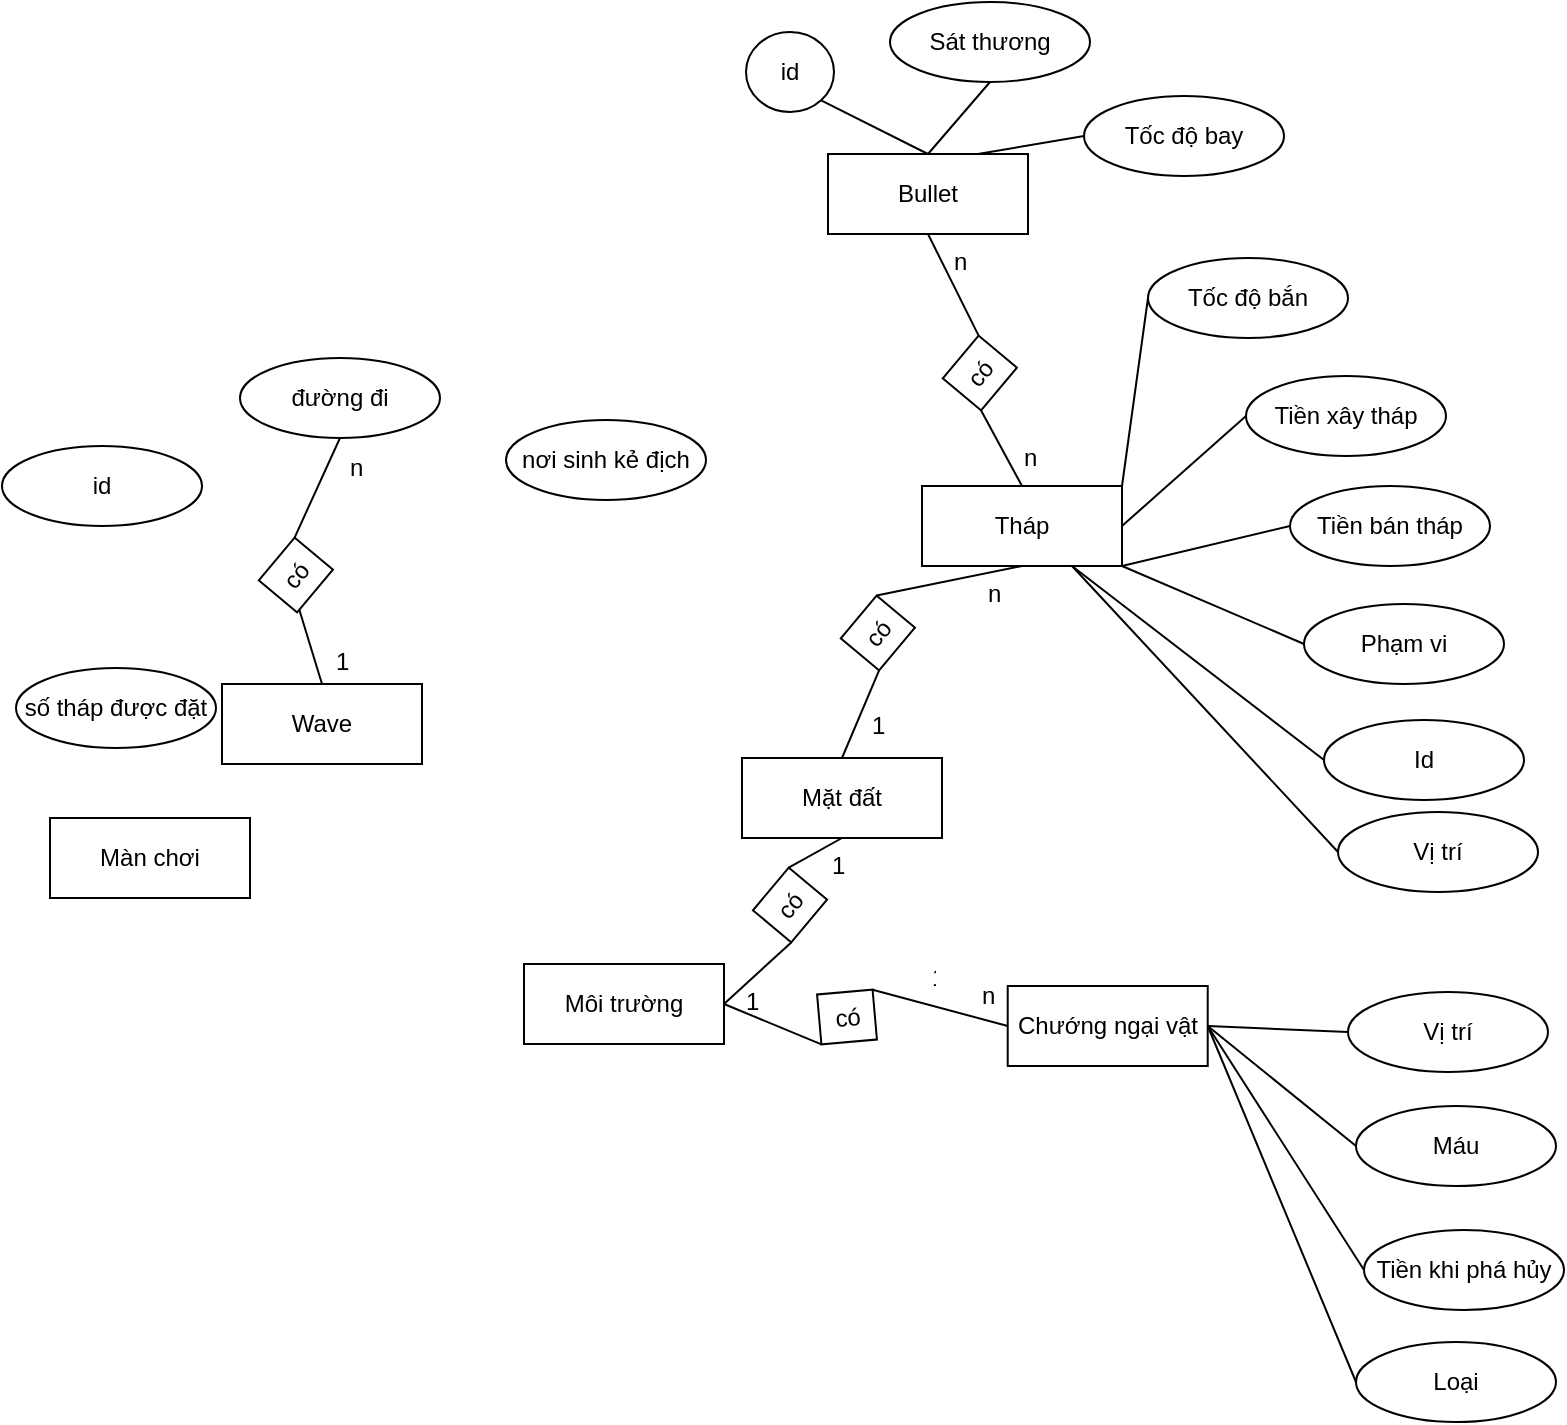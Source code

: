<mxfile version="24.4.0" type="device">
  <diagram id="R2lEEEUBdFMjLlhIrx00" name="Page-1">
    <mxGraphModel dx="1290" dy="1029" grid="0" gridSize="10" guides="1" tooltips="1" connect="1" arrows="1" fold="1" page="0" pageScale="1" pageWidth="850" pageHeight="1100" math="0" shadow="0" extFonts="Permanent Marker^https://fonts.googleapis.com/css?family=Permanent+Marker">
      <root>
        <mxCell id="0" />
        <mxCell id="1" parent="0" />
        <mxCell id="OzAEV5kZ8nAvcn2vmvIn-3" value="Màn chơi" style="whiteSpace=wrap;html=1;align=center;" vertex="1" parent="1">
          <mxGeometry x="237" y="309" width="100" height="40" as="geometry" />
        </mxCell>
        <mxCell id="OzAEV5kZ8nAvcn2vmvIn-5" value="id" style="ellipse;whiteSpace=wrap;html=1;align=center;" vertex="1" parent="1">
          <mxGeometry x="213" y="123" width="100" height="40" as="geometry" />
        </mxCell>
        <mxCell id="OzAEV5kZ8nAvcn2vmvIn-6" value="số tháp được đặt" style="ellipse;whiteSpace=wrap;html=1;align=center;" vertex="1" parent="1">
          <mxGeometry x="220" y="234" width="100" height="40" as="geometry" />
        </mxCell>
        <mxCell id="OzAEV5kZ8nAvcn2vmvIn-7" value="Wave" style="whiteSpace=wrap;html=1;align=center;" vertex="1" parent="1">
          <mxGeometry x="323" y="242" width="100" height="40" as="geometry" />
        </mxCell>
        <mxCell id="OzAEV5kZ8nAvcn2vmvIn-8" value="đường đi" style="ellipse;whiteSpace=wrap;html=1;align=center;" vertex="1" parent="1">
          <mxGeometry x="332" y="79" width="100" height="40" as="geometry" />
        </mxCell>
        <mxCell id="OzAEV5kZ8nAvcn2vmvIn-9" value="nơi sinh kẻ địch" style="ellipse;whiteSpace=wrap;html=1;align=center;" vertex="1" parent="1">
          <mxGeometry x="465" y="110" width="100" height="40" as="geometry" />
        </mxCell>
        <mxCell id="OzAEV5kZ8nAvcn2vmvIn-12" value="" style="endArrow=none;html=1;rounded=0;exitX=0.5;exitY=0;exitDx=0;exitDy=0;entryX=0;entryY=0.5;entryDx=0;entryDy=0;" edge="1" parent="1" source="OzAEV5kZ8nAvcn2vmvIn-7">
          <mxGeometry relative="1" as="geometry">
            <mxPoint x="464" y="326" as="sourcePoint" />
            <mxPoint x="360.247" y="200.253" as="targetPoint" />
          </mxGeometry>
        </mxCell>
        <mxCell id="OzAEV5kZ8nAvcn2vmvIn-19" value="có" style="whiteSpace=wrap;html=1;align=center;rotation=-50;" vertex="1" parent="1">
          <mxGeometry x="346" y="175" width="27.86" height="25" as="geometry" />
        </mxCell>
        <mxCell id="OzAEV5kZ8nAvcn2vmvIn-21" value="" style="endArrow=none;html=1;rounded=0;exitX=1;exitY=0;exitDx=0;exitDy=0;entryX=0.5;entryY=1;entryDx=0;entryDy=0;" edge="1" parent="1" source="OzAEV5kZ8nAvcn2vmvIn-19" target="OzAEV5kZ8nAvcn2vmvIn-8">
          <mxGeometry relative="1" as="geometry">
            <mxPoint x="485" y="215" as="sourcePoint" />
            <mxPoint x="645" y="215" as="targetPoint" />
          </mxGeometry>
        </mxCell>
        <mxCell id="OzAEV5kZ8nAvcn2vmvIn-22" value="1" style="text;strokeColor=none;fillColor=none;spacingLeft=4;spacingRight=4;overflow=hidden;rotatable=0;points=[[0,0.5],[1,0.5]];portConstraint=eastwest;fontSize=12;whiteSpace=wrap;html=1;" vertex="1" parent="1">
          <mxGeometry x="373.86" y="217" width="23" height="30" as="geometry" />
        </mxCell>
        <mxCell id="OzAEV5kZ8nAvcn2vmvIn-23" value="n" style="text;strokeColor=none;fillColor=none;spacingLeft=4;spacingRight=4;overflow=hidden;rotatable=0;points=[[0,0.5],[1,0.5]];portConstraint=eastwest;fontSize=12;whiteSpace=wrap;html=1;" vertex="1" parent="1">
          <mxGeometry x="381" y="120" width="23" height="30" as="geometry" />
        </mxCell>
        <mxCell id="OzAEV5kZ8nAvcn2vmvIn-24" value="Tháp" style="whiteSpace=wrap;html=1;align=center;" vertex="1" parent="1">
          <mxGeometry x="673" y="143" width="100" height="40" as="geometry" />
        </mxCell>
        <mxCell id="OzAEV5kZ8nAvcn2vmvIn-25" value="Tốc độ bắn" style="ellipse;whiteSpace=wrap;html=1;align=center;" vertex="1" parent="1">
          <mxGeometry x="786" y="29" width="100" height="40" as="geometry" />
        </mxCell>
        <mxCell id="OzAEV5kZ8nAvcn2vmvIn-26" value="Tiền xây tháp" style="ellipse;whiteSpace=wrap;html=1;align=center;" vertex="1" parent="1">
          <mxGeometry x="835" y="88" width="100" height="40" as="geometry" />
        </mxCell>
        <mxCell id="OzAEV5kZ8nAvcn2vmvIn-27" value="Tiền bán tháp" style="ellipse;whiteSpace=wrap;html=1;align=center;" vertex="1" parent="1">
          <mxGeometry x="857" y="143" width="100" height="40" as="geometry" />
        </mxCell>
        <mxCell id="OzAEV5kZ8nAvcn2vmvIn-28" value="Phạm vi" style="ellipse;whiteSpace=wrap;html=1;align=center;" vertex="1" parent="1">
          <mxGeometry x="864" y="202" width="100" height="40" as="geometry" />
        </mxCell>
        <mxCell id="OzAEV5kZ8nAvcn2vmvIn-30" value="Id" style="ellipse;whiteSpace=wrap;html=1;align=center;" vertex="1" parent="1">
          <mxGeometry x="874" y="260" width="100" height="40" as="geometry" />
        </mxCell>
        <mxCell id="OzAEV5kZ8nAvcn2vmvIn-31" value="" style="endArrow=none;html=1;rounded=0;entryX=0;entryY=0.5;entryDx=0;entryDy=0;exitX=1;exitY=0;exitDx=0;exitDy=0;" edge="1" parent="1" source="OzAEV5kZ8nAvcn2vmvIn-24" target="OzAEV5kZ8nAvcn2vmvIn-25">
          <mxGeometry relative="1" as="geometry">
            <mxPoint x="570" y="209" as="sourcePoint" />
            <mxPoint x="730" y="209" as="targetPoint" />
          </mxGeometry>
        </mxCell>
        <mxCell id="OzAEV5kZ8nAvcn2vmvIn-32" value="" style="endArrow=none;html=1;rounded=0;entryX=0;entryY=0.5;entryDx=0;entryDy=0;exitX=1;exitY=0.5;exitDx=0;exitDy=0;" edge="1" parent="1" source="OzAEV5kZ8nAvcn2vmvIn-24" target="OzAEV5kZ8nAvcn2vmvIn-26">
          <mxGeometry relative="1" as="geometry">
            <mxPoint x="804" y="145" as="sourcePoint" />
            <mxPoint x="854" y="100" as="targetPoint" />
          </mxGeometry>
        </mxCell>
        <mxCell id="OzAEV5kZ8nAvcn2vmvIn-33" value="" style="endArrow=none;html=1;rounded=0;entryX=0;entryY=0.5;entryDx=0;entryDy=0;exitX=1;exitY=1;exitDx=0;exitDy=0;" edge="1" parent="1" source="OzAEV5kZ8nAvcn2vmvIn-24" target="OzAEV5kZ8nAvcn2vmvIn-27">
          <mxGeometry relative="1" as="geometry">
            <mxPoint x="804" y="165" as="sourcePoint" />
            <mxPoint x="862" y="169" as="targetPoint" />
          </mxGeometry>
        </mxCell>
        <mxCell id="OzAEV5kZ8nAvcn2vmvIn-34" value="" style="endArrow=none;html=1;rounded=0;entryX=0;entryY=0.5;entryDx=0;entryDy=0;exitX=1;exitY=1;exitDx=0;exitDy=0;" edge="1" parent="1" source="OzAEV5kZ8nAvcn2vmvIn-24" target="OzAEV5kZ8nAvcn2vmvIn-28">
          <mxGeometry relative="1" as="geometry">
            <mxPoint x="804" y="185" as="sourcePoint" />
            <mxPoint x="867" y="232" as="targetPoint" />
          </mxGeometry>
        </mxCell>
        <mxCell id="OzAEV5kZ8nAvcn2vmvIn-36" value="" style="endArrow=none;html=1;rounded=0;exitX=0.75;exitY=1;exitDx=0;exitDy=0;entryX=0;entryY=0.5;entryDx=0;entryDy=0;" edge="1" parent="1" source="OzAEV5kZ8nAvcn2vmvIn-24" target="OzAEV5kZ8nAvcn2vmvIn-30">
          <mxGeometry relative="1" as="geometry">
            <mxPoint x="779" y="185" as="sourcePoint" />
            <mxPoint x="883" y="341" as="targetPoint" />
          </mxGeometry>
        </mxCell>
        <mxCell id="OzAEV5kZ8nAvcn2vmvIn-37" value="Bullet" style="whiteSpace=wrap;html=1;align=center;" vertex="1" parent="1">
          <mxGeometry x="626" y="-23" width="100" height="40" as="geometry" />
        </mxCell>
        <mxCell id="OzAEV5kZ8nAvcn2vmvIn-38" value="Tốc độ bay" style="ellipse;whiteSpace=wrap;html=1;align=center;" vertex="1" parent="1">
          <mxGeometry x="754" y="-52" width="100" height="40" as="geometry" />
        </mxCell>
        <mxCell id="OzAEV5kZ8nAvcn2vmvIn-39" value="Sát thương" style="ellipse;whiteSpace=wrap;html=1;align=center;" vertex="1" parent="1">
          <mxGeometry x="657" y="-99" width="100" height="40" as="geometry" />
        </mxCell>
        <mxCell id="OzAEV5kZ8nAvcn2vmvIn-40" value="id" style="ellipse;whiteSpace=wrap;html=1;align=center;" vertex="1" parent="1">
          <mxGeometry x="585" y="-84" width="44" height="40" as="geometry" />
        </mxCell>
        <mxCell id="OzAEV5kZ8nAvcn2vmvIn-41" value="" style="endArrow=none;html=1;rounded=0;entryX=0.5;entryY=1;entryDx=0;entryDy=0;exitX=0.5;exitY=0;exitDx=0;exitDy=0;" edge="1" parent="1" source="OzAEV5kZ8nAvcn2vmvIn-37" target="OzAEV5kZ8nAvcn2vmvIn-39">
          <mxGeometry relative="1" as="geometry">
            <mxPoint x="675" y="49" as="sourcePoint" />
            <mxPoint x="667" y="-37" as="targetPoint" />
          </mxGeometry>
        </mxCell>
        <mxCell id="OzAEV5kZ8nAvcn2vmvIn-42" value="" style="endArrow=none;html=1;rounded=0;entryX=1;entryY=1;entryDx=0;entryDy=0;exitX=0.5;exitY=0;exitDx=0;exitDy=0;" edge="1" parent="1" source="OzAEV5kZ8nAvcn2vmvIn-37" target="OzAEV5kZ8nAvcn2vmvIn-40">
          <mxGeometry relative="1" as="geometry">
            <mxPoint x="694" y="7" as="sourcePoint" />
            <mxPoint x="717" y="-49" as="targetPoint" />
          </mxGeometry>
        </mxCell>
        <mxCell id="OzAEV5kZ8nAvcn2vmvIn-43" value="" style="endArrow=none;html=1;rounded=0;entryX=0;entryY=0.5;entryDx=0;entryDy=0;exitX=0.75;exitY=0;exitDx=0;exitDy=0;" edge="1" parent="1" source="OzAEV5kZ8nAvcn2vmvIn-37" target="OzAEV5kZ8nAvcn2vmvIn-38">
          <mxGeometry relative="1" as="geometry">
            <mxPoint x="694" y="7" as="sourcePoint" />
            <mxPoint x="632" y="-40" as="targetPoint" />
          </mxGeometry>
        </mxCell>
        <mxCell id="OzAEV5kZ8nAvcn2vmvIn-44" value="có" style="whiteSpace=wrap;html=1;align=center;rotation=-50;" vertex="1" parent="1">
          <mxGeometry x="688" y="74" width="27.86" height="25" as="geometry" />
        </mxCell>
        <mxCell id="OzAEV5kZ8nAvcn2vmvIn-45" value="" style="endArrow=none;html=1;rounded=0;exitX=1;exitY=0;exitDx=0;exitDy=0;entryX=0.5;entryY=1;entryDx=0;entryDy=0;" edge="1" source="OzAEV5kZ8nAvcn2vmvIn-44" parent="1" target="OzAEV5kZ8nAvcn2vmvIn-37">
          <mxGeometry relative="1" as="geometry">
            <mxPoint x="784" y="139" as="sourcePoint" />
            <mxPoint x="681" y="43" as="targetPoint" />
          </mxGeometry>
        </mxCell>
        <mxCell id="OzAEV5kZ8nAvcn2vmvIn-46" value="" style="endArrow=none;html=1;rounded=0;exitX=0.5;exitY=0;exitDx=0;exitDy=0;entryX=0;entryY=1;entryDx=0;entryDy=0;" edge="1" parent="1" source="OzAEV5kZ8nAvcn2vmvIn-24" target="OzAEV5kZ8nAvcn2vmvIn-44">
          <mxGeometry relative="1" as="geometry">
            <mxPoint x="672" y="166" as="sourcePoint" />
            <mxPoint x="659.247" y="124.253" as="targetPoint" />
          </mxGeometry>
        </mxCell>
        <mxCell id="OzAEV5kZ8nAvcn2vmvIn-47" value="n" style="text;strokeColor=none;fillColor=none;spacingLeft=4;spacingRight=4;overflow=hidden;rotatable=0;points=[[0,0.5],[1,0.5]];portConstraint=eastwest;fontSize=12;whiteSpace=wrap;html=1;" vertex="1" parent="1">
          <mxGeometry x="718" y="115" width="23" height="30" as="geometry" />
        </mxCell>
        <mxCell id="OzAEV5kZ8nAvcn2vmvIn-48" value="n" style="text;strokeColor=none;fillColor=none;spacingLeft=4;spacingRight=4;overflow=hidden;rotatable=0;points=[[0,0.5],[1,0.5]];portConstraint=eastwest;fontSize=12;whiteSpace=wrap;html=1;" vertex="1" parent="1">
          <mxGeometry x="683" y="17" width="23" height="30" as="geometry" />
        </mxCell>
        <mxCell id="OzAEV5kZ8nAvcn2vmvIn-50" value="Mặt đất" style="whiteSpace=wrap;html=1;align=center;" vertex="1" parent="1">
          <mxGeometry x="583" y="279" width="100" height="40" as="geometry" />
        </mxCell>
        <mxCell id="OzAEV5kZ8nAvcn2vmvIn-53" value="có" style="whiteSpace=wrap;html=1;align=center;rotation=-50;" vertex="1" parent="1">
          <mxGeometry x="637" y="204" width="27.86" height="25" as="geometry" />
        </mxCell>
        <mxCell id="OzAEV5kZ8nAvcn2vmvIn-54" value="n" style="text;strokeColor=none;fillColor=none;spacingLeft=4;spacingRight=4;overflow=hidden;rotatable=0;points=[[0,0.5],[1,0.5]];portConstraint=eastwest;fontSize=12;whiteSpace=wrap;html=1;" vertex="1" parent="1">
          <mxGeometry x="700" y="183" width="23" height="30" as="geometry" />
        </mxCell>
        <mxCell id="OzAEV5kZ8nAvcn2vmvIn-55" value="1&lt;div&gt;&lt;br&gt;&lt;/div&gt;" style="text;strokeColor=none;fillColor=none;spacingLeft=4;spacingRight=4;overflow=hidden;rotatable=0;points=[[0,0.5],[1,0.5]];portConstraint=eastwest;fontSize=12;whiteSpace=wrap;html=1;" vertex="1" parent="1">
          <mxGeometry x="641.86" y="249" width="23" height="30" as="geometry" />
        </mxCell>
        <mxCell id="OzAEV5kZ8nAvcn2vmvIn-56" value="" style="endArrow=none;html=1;rounded=0;exitX=0.5;exitY=0;exitDx=0;exitDy=0;entryX=0;entryY=1;entryDx=0;entryDy=0;" edge="1" target="OzAEV5kZ8nAvcn2vmvIn-53" parent="1" source="OzAEV5kZ8nAvcn2vmvIn-50">
          <mxGeometry relative="1" as="geometry">
            <mxPoint x="755" y="364" as="sourcePoint" />
            <mxPoint x="691.247" y="345.253" as="targetPoint" />
          </mxGeometry>
        </mxCell>
        <mxCell id="OzAEV5kZ8nAvcn2vmvIn-57" value="" style="endArrow=none;html=1;rounded=0;exitX=1;exitY=0;exitDx=0;exitDy=0;entryX=0.5;entryY=1;entryDx=0;entryDy=0;" edge="1" parent="1" source="OzAEV5kZ8nAvcn2vmvIn-53" target="OzAEV5kZ8nAvcn2vmvIn-24">
          <mxGeometry relative="1" as="geometry">
            <mxPoint x="715.86" y="242" as="sourcePoint" />
            <mxPoint x="690.86" y="191" as="targetPoint" />
          </mxGeometry>
        </mxCell>
        <mxCell id="OzAEV5kZ8nAvcn2vmvIn-58" value="Vị trí" style="ellipse;whiteSpace=wrap;html=1;align=center;" vertex="1" parent="1">
          <mxGeometry x="881" y="306" width="100" height="40" as="geometry" />
        </mxCell>
        <mxCell id="OzAEV5kZ8nAvcn2vmvIn-59" value="" style="endArrow=none;html=1;rounded=0;exitX=0.75;exitY=1;exitDx=0;exitDy=0;entryX=0;entryY=0.5;entryDx=0;entryDy=0;" edge="1" parent="1" source="OzAEV5kZ8nAvcn2vmvIn-24" target="OzAEV5kZ8nAvcn2vmvIn-58">
          <mxGeometry relative="1" as="geometry">
            <mxPoint x="758" y="193" as="sourcePoint" />
            <mxPoint x="884" y="290" as="targetPoint" />
          </mxGeometry>
        </mxCell>
        <mxCell id="OzAEV5kZ8nAvcn2vmvIn-60" value="Môi trường" style="whiteSpace=wrap;html=1;align=center;" vertex="1" parent="1">
          <mxGeometry x="474" y="382" width="100" height="40" as="geometry" />
        </mxCell>
        <mxCell id="OzAEV5kZ8nAvcn2vmvIn-61" value="có" style="whiteSpace=wrap;html=1;align=center;rotation=-50;" vertex="1" parent="1">
          <mxGeometry x="593.07" y="340" width="27.86" height="25" as="geometry" />
        </mxCell>
        <mxCell id="OzAEV5kZ8nAvcn2vmvIn-62" value="" style="endArrow=none;html=1;rounded=0;exitX=1;exitY=0.5;exitDx=0;exitDy=0;entryX=0;entryY=1;entryDx=0;entryDy=0;" edge="1" target="OzAEV5kZ8nAvcn2vmvIn-61" parent="1" source="OzAEV5kZ8nAvcn2vmvIn-60">
          <mxGeometry relative="1" as="geometry">
            <mxPoint x="616" y="434" as="sourcePoint" />
            <mxPoint x="674.247" y="500.253" as="targetPoint" />
          </mxGeometry>
        </mxCell>
        <mxCell id="OzAEV5kZ8nAvcn2vmvIn-63" value="" style="endArrow=none;html=1;rounded=0;exitX=1;exitY=0;exitDx=0;exitDy=0;entryX=0.5;entryY=1;entryDx=0;entryDy=0;" edge="1" source="OzAEV5kZ8nAvcn2vmvIn-61" parent="1" target="OzAEV5kZ8nAvcn2vmvIn-50">
          <mxGeometry relative="1" as="geometry">
            <mxPoint x="698.86" y="397" as="sourcePoint" />
            <mxPoint x="706" y="338" as="targetPoint" />
          </mxGeometry>
        </mxCell>
        <mxCell id="OzAEV5kZ8nAvcn2vmvIn-64" value="1&lt;div&gt;&lt;br&gt;&lt;/div&gt;" style="text;strokeColor=none;fillColor=none;spacingLeft=4;spacingRight=4;overflow=hidden;rotatable=0;points=[[0,0.5],[1,0.5]];portConstraint=eastwest;fontSize=12;whiteSpace=wrap;html=1;" vertex="1" parent="1">
          <mxGeometry x="621.5" y="319" width="23" height="30" as="geometry" />
        </mxCell>
        <mxCell id="OzAEV5kZ8nAvcn2vmvIn-65" value="1&lt;div&gt;&lt;br&gt;&lt;/div&gt;" style="text;strokeColor=none;fillColor=none;spacingLeft=4;spacingRight=4;overflow=hidden;rotatable=0;points=[[0,0.5],[1,0.5]];portConstraint=eastwest;fontSize=12;whiteSpace=wrap;html=1;" vertex="1" parent="1">
          <mxGeometry x="579" y="387" width="23" height="30" as="geometry" />
        </mxCell>
        <mxCell id="OzAEV5kZ8nAvcn2vmvIn-66" value="Chướng ngại vật" style="whiteSpace=wrap;html=1;align=center;" vertex="1" parent="1">
          <mxGeometry x="715.86" y="393" width="100" height="40" as="geometry" />
        </mxCell>
        <mxCell id="OzAEV5kZ8nAvcn2vmvIn-67" value="có" style="whiteSpace=wrap;html=1;align=center;rotation=-5;" vertex="1" parent="1">
          <mxGeometry x="621.57" y="396" width="27.86" height="25" as="geometry" />
        </mxCell>
        <mxCell id="OzAEV5kZ8nAvcn2vmvIn-68" value="" style="endArrow=none;html=1;rounded=0;exitX=1;exitY=0.5;exitDx=0;exitDy=0;entryX=0;entryY=1;entryDx=0;entryDy=0;" edge="1" target="OzAEV5kZ8nAvcn2vmvIn-67" parent="1" source="OzAEV5kZ8nAvcn2vmvIn-60">
          <mxGeometry relative="1" as="geometry">
            <mxPoint x="602.5" y="458" as="sourcePoint" />
            <mxPoint x="702.747" y="556.253" as="targetPoint" />
          </mxGeometry>
        </mxCell>
        <mxCell id="OzAEV5kZ8nAvcn2vmvIn-69" value="1&lt;div&gt;&lt;br&gt;&lt;/div&gt;" style="text;strokeColor=none;fillColor=none;spacingLeft=4;spacingRight=4;overflow=hidden;rotatable=0;points=[[0,0.5],[1,0.5]];portConstraint=eastwest;fontSize=12;whiteSpace=wrap;html=1;" vertex="1" parent="1">
          <mxGeometry x="671.5" y="375" width="1.5" height="76" as="geometry" />
        </mxCell>
        <mxCell id="OzAEV5kZ8nAvcn2vmvIn-70" value="" style="endArrow=none;html=1;rounded=0;exitX=1;exitY=0;exitDx=0;exitDy=0;entryX=0;entryY=0.5;entryDx=0;entryDy=0;" edge="1" parent="1" source="OzAEV5kZ8nAvcn2vmvIn-67" target="OzAEV5kZ8nAvcn2vmvIn-66">
          <mxGeometry relative="1" as="geometry">
            <mxPoint x="589" y="412" as="sourcePoint" />
            <mxPoint x="646" y="437" as="targetPoint" />
          </mxGeometry>
        </mxCell>
        <mxCell id="OzAEV5kZ8nAvcn2vmvIn-73" value="n" style="text;strokeColor=none;fillColor=none;spacingLeft=4;spacingRight=4;overflow=hidden;rotatable=0;points=[[0,0.5],[1,0.5]];portConstraint=eastwest;fontSize=12;whiteSpace=wrap;html=1;" vertex="1" parent="1">
          <mxGeometry x="697" y="384" width="16.14" height="24" as="geometry" />
        </mxCell>
        <mxCell id="OzAEV5kZ8nAvcn2vmvIn-74" value="Vị trí" style="ellipse;whiteSpace=wrap;html=1;align=center;" vertex="1" parent="1">
          <mxGeometry x="886" y="396" width="100" height="40" as="geometry" />
        </mxCell>
        <mxCell id="OzAEV5kZ8nAvcn2vmvIn-75" value="" style="endArrow=none;html=1;rounded=0;exitX=1;exitY=0.5;exitDx=0;exitDy=0;entryX=0;entryY=0.5;entryDx=0;entryDy=0;" edge="1" parent="1" source="OzAEV5kZ8nAvcn2vmvIn-66" target="OzAEV5kZ8nAvcn2vmvIn-74">
          <mxGeometry relative="1" as="geometry">
            <mxPoint x="758" y="193" as="sourcePoint" />
            <mxPoint x="891" y="336" as="targetPoint" />
          </mxGeometry>
        </mxCell>
        <mxCell id="OzAEV5kZ8nAvcn2vmvIn-76" value="Máu" style="ellipse;whiteSpace=wrap;html=1;align=center;" vertex="1" parent="1">
          <mxGeometry x="890" y="453" width="100" height="40" as="geometry" />
        </mxCell>
        <mxCell id="OzAEV5kZ8nAvcn2vmvIn-77" value="" style="endArrow=none;html=1;rounded=0;exitX=1;exitY=0.5;exitDx=0;exitDy=0;entryX=0;entryY=0.5;entryDx=0;entryDy=0;" edge="1" target="OzAEV5kZ8nAvcn2vmvIn-76" parent="1" source="OzAEV5kZ8nAvcn2vmvIn-66">
          <mxGeometry relative="1" as="geometry">
            <mxPoint x="820" y="470" as="sourcePoint" />
            <mxPoint x="895" y="393" as="targetPoint" />
          </mxGeometry>
        </mxCell>
        <mxCell id="OzAEV5kZ8nAvcn2vmvIn-78" value="" style="endArrow=none;html=1;rounded=0;exitX=1;exitY=0.5;exitDx=0;exitDy=0;entryX=0;entryY=0.5;entryDx=0;entryDy=0;" edge="1" target="OzAEV5kZ8nAvcn2vmvIn-79" parent="1" source="OzAEV5kZ8nAvcn2vmvIn-66">
          <mxGeometry relative="1" as="geometry">
            <mxPoint x="820" y="475" as="sourcePoint" />
            <mxPoint x="899" y="455" as="targetPoint" />
          </mxGeometry>
        </mxCell>
        <mxCell id="OzAEV5kZ8nAvcn2vmvIn-79" value="Tiền khi phá hủy" style="ellipse;whiteSpace=wrap;html=1;align=center;" vertex="1" parent="1">
          <mxGeometry x="894" y="515" width="100" height="40" as="geometry" />
        </mxCell>
        <mxCell id="OzAEV5kZ8nAvcn2vmvIn-80" value="Loại" style="ellipse;whiteSpace=wrap;html=1;align=center;" vertex="1" parent="1">
          <mxGeometry x="890" y="571" width="100" height="40" as="geometry" />
        </mxCell>
        <mxCell id="OzAEV5kZ8nAvcn2vmvIn-81" value="" style="endArrow=none;html=1;rounded=0;exitX=1;exitY=0.5;exitDx=0;exitDy=0;entryX=0;entryY=0.5;entryDx=0;entryDy=0;" edge="1" target="OzAEV5kZ8nAvcn2vmvIn-80" parent="1" source="OzAEV5kZ8nAvcn2vmvIn-66">
          <mxGeometry relative="1" as="geometry">
            <mxPoint x="808" y="493" as="sourcePoint" />
            <mxPoint x="891" y="535" as="targetPoint" />
          </mxGeometry>
        </mxCell>
      </root>
    </mxGraphModel>
  </diagram>
</mxfile>
